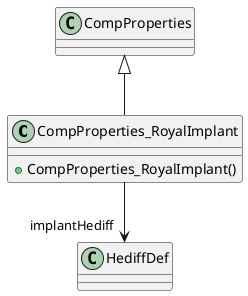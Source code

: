 @startuml
class CompProperties_RoyalImplant {
    + CompProperties_RoyalImplant()
}
CompProperties <|-- CompProperties_RoyalImplant
CompProperties_RoyalImplant --> "implantHediff" HediffDef
@enduml
